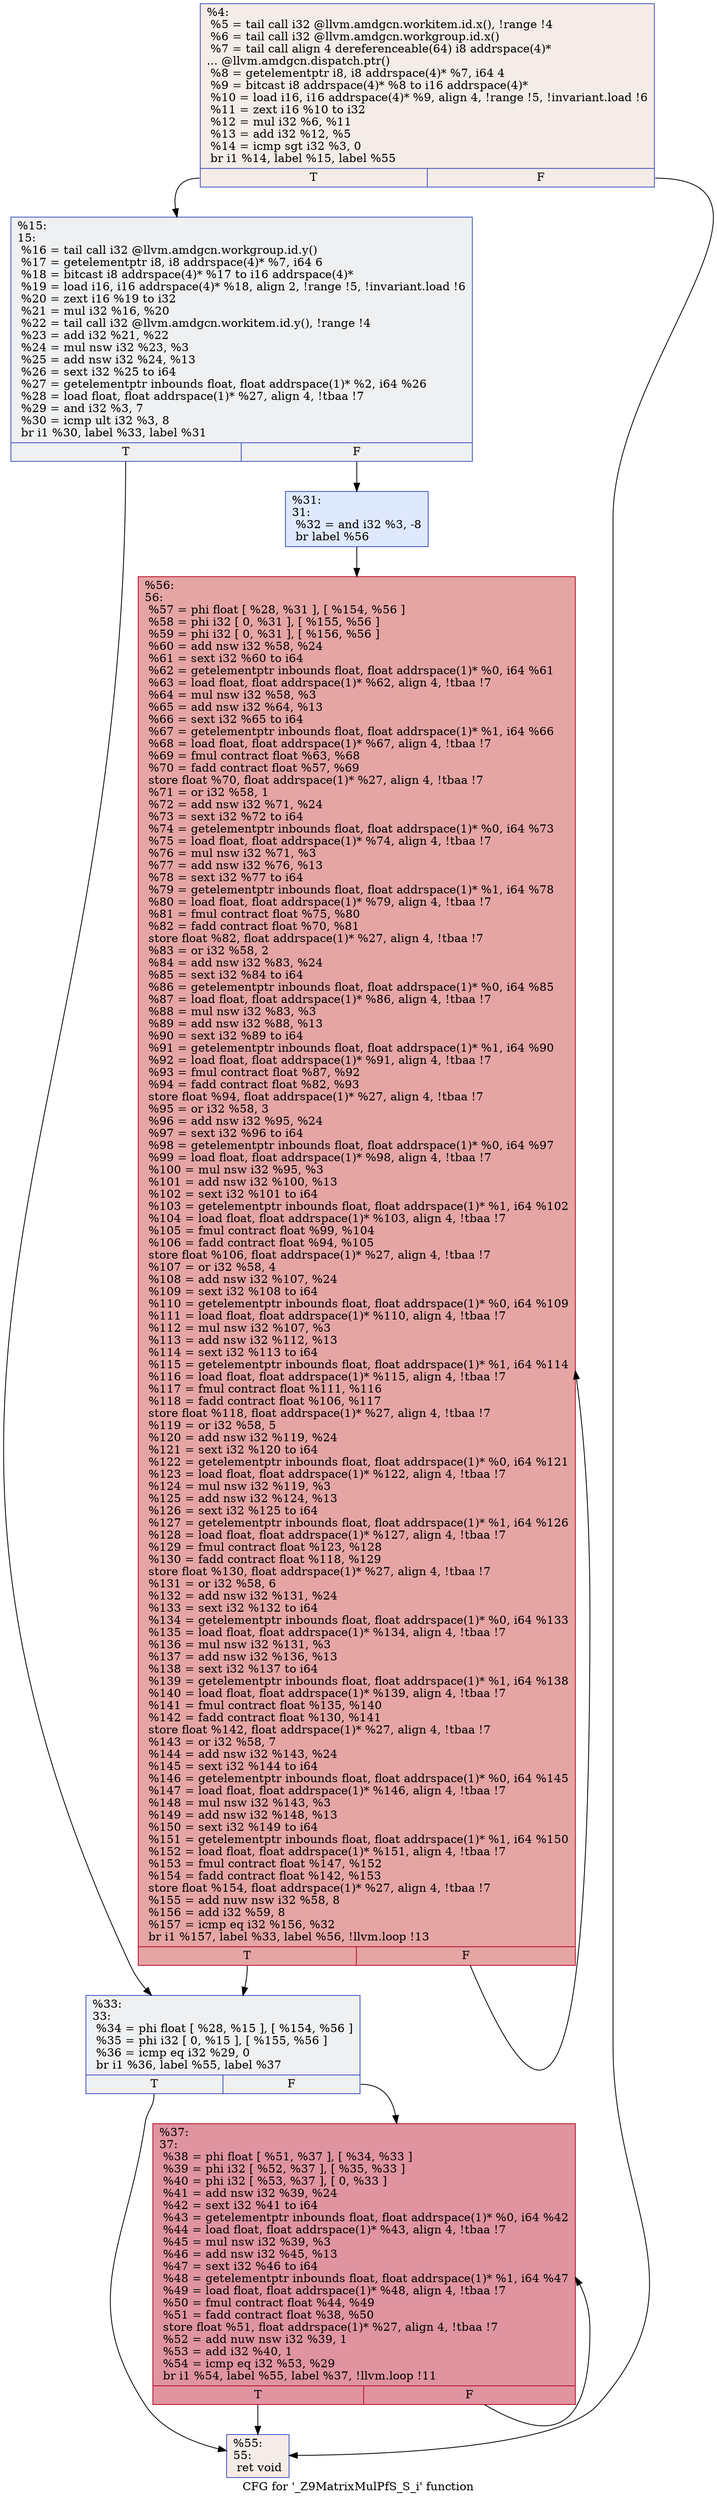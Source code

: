 digraph "CFG for '_Z9MatrixMulPfS_S_i' function" {
	label="CFG for '_Z9MatrixMulPfS_S_i' function";

	Node0x6089b00 [shape=record,color="#3d50c3ff", style=filled, fillcolor="#ead5c970",label="{%4:\l  %5 = tail call i32 @llvm.amdgcn.workitem.id.x(), !range !4\l  %6 = tail call i32 @llvm.amdgcn.workgroup.id.x()\l  %7 = tail call align 4 dereferenceable(64) i8 addrspace(4)*\l... @llvm.amdgcn.dispatch.ptr()\l  %8 = getelementptr i8, i8 addrspace(4)* %7, i64 4\l  %9 = bitcast i8 addrspace(4)* %8 to i16 addrspace(4)*\l  %10 = load i16, i16 addrspace(4)* %9, align 4, !range !5, !invariant.load !6\l  %11 = zext i16 %10 to i32\l  %12 = mul i32 %6, %11\l  %13 = add i32 %12, %5\l  %14 = icmp sgt i32 %3, 0\l  br i1 %14, label %15, label %55\l|{<s0>T|<s1>F}}"];
	Node0x6089b00:s0 -> Node0x6089b50;
	Node0x6089b00:s1 -> Node0x608ba90;
	Node0x6089b50 [shape=record,color="#3d50c3ff", style=filled, fillcolor="#d9dce170",label="{%15:\l15:                                               \l  %16 = tail call i32 @llvm.amdgcn.workgroup.id.y()\l  %17 = getelementptr i8, i8 addrspace(4)* %7, i64 6\l  %18 = bitcast i8 addrspace(4)* %17 to i16 addrspace(4)*\l  %19 = load i16, i16 addrspace(4)* %18, align 2, !range !5, !invariant.load !6\l  %20 = zext i16 %19 to i32\l  %21 = mul i32 %16, %20\l  %22 = tail call i32 @llvm.amdgcn.workitem.id.y(), !range !4\l  %23 = add i32 %21, %22\l  %24 = mul nsw i32 %23, %3\l  %25 = add nsw i32 %24, %13\l  %26 = sext i32 %25 to i64\l  %27 = getelementptr inbounds float, float addrspace(1)* %2, i64 %26\l  %28 = load float, float addrspace(1)* %27, align 4, !tbaa !7\l  %29 = and i32 %3, 7\l  %30 = icmp ult i32 %3, 8\l  br i1 %30, label %33, label %31\l|{<s0>T|<s1>F}}"];
	Node0x6089b50:s0 -> Node0x608db40;
	Node0x6089b50:s1 -> Node0x608dbd0;
	Node0x608dbd0 [shape=record,color="#3d50c3ff", style=filled, fillcolor="#b5cdfa70",label="{%31:\l31:                                               \l  %32 = and i32 %3, -8\l  br label %56\l}"];
	Node0x608dbd0 -> Node0x608bd70;
	Node0x608db40 [shape=record,color="#3d50c3ff", style=filled, fillcolor="#d9dce170",label="{%33:\l33:                                               \l  %34 = phi float [ %28, %15 ], [ %154, %56 ]\l  %35 = phi i32 [ 0, %15 ], [ %155, %56 ]\l  %36 = icmp eq i32 %29, 0\l  br i1 %36, label %55, label %37\l|{<s0>T|<s1>F}}"];
	Node0x608db40:s0 -> Node0x608ba90;
	Node0x608db40:s1 -> Node0x608e240;
	Node0x608e240 [shape=record,color="#b70d28ff", style=filled, fillcolor="#b70d2870",label="{%37:\l37:                                               \l  %38 = phi float [ %51, %37 ], [ %34, %33 ]\l  %39 = phi i32 [ %52, %37 ], [ %35, %33 ]\l  %40 = phi i32 [ %53, %37 ], [ 0, %33 ]\l  %41 = add nsw i32 %39, %24\l  %42 = sext i32 %41 to i64\l  %43 = getelementptr inbounds float, float addrspace(1)* %0, i64 %42\l  %44 = load float, float addrspace(1)* %43, align 4, !tbaa !7\l  %45 = mul nsw i32 %39, %3\l  %46 = add nsw i32 %45, %13\l  %47 = sext i32 %46 to i64\l  %48 = getelementptr inbounds float, float addrspace(1)* %1, i64 %47\l  %49 = load float, float addrspace(1)* %48, align 4, !tbaa !7\l  %50 = fmul contract float %44, %49\l  %51 = fadd contract float %38, %50\l  store float %51, float addrspace(1)* %27, align 4, !tbaa !7\l  %52 = add nuw nsw i32 %39, 1\l  %53 = add i32 %40, 1\l  %54 = icmp eq i32 %53, %29\l  br i1 %54, label %55, label %37, !llvm.loop !11\l|{<s0>T|<s1>F}}"];
	Node0x608e240:s0 -> Node0x608ba90;
	Node0x608e240:s1 -> Node0x608e240;
	Node0x608ba90 [shape=record,color="#3d50c3ff", style=filled, fillcolor="#ead5c970",label="{%55:\l55:                                               \l  ret void\l}"];
	Node0x608bd70 [shape=record,color="#b70d28ff", style=filled, fillcolor="#c5333470",label="{%56:\l56:                                               \l  %57 = phi float [ %28, %31 ], [ %154, %56 ]\l  %58 = phi i32 [ 0, %31 ], [ %155, %56 ]\l  %59 = phi i32 [ 0, %31 ], [ %156, %56 ]\l  %60 = add nsw i32 %58, %24\l  %61 = sext i32 %60 to i64\l  %62 = getelementptr inbounds float, float addrspace(1)* %0, i64 %61\l  %63 = load float, float addrspace(1)* %62, align 4, !tbaa !7\l  %64 = mul nsw i32 %58, %3\l  %65 = add nsw i32 %64, %13\l  %66 = sext i32 %65 to i64\l  %67 = getelementptr inbounds float, float addrspace(1)* %1, i64 %66\l  %68 = load float, float addrspace(1)* %67, align 4, !tbaa !7\l  %69 = fmul contract float %63, %68\l  %70 = fadd contract float %57, %69\l  store float %70, float addrspace(1)* %27, align 4, !tbaa !7\l  %71 = or i32 %58, 1\l  %72 = add nsw i32 %71, %24\l  %73 = sext i32 %72 to i64\l  %74 = getelementptr inbounds float, float addrspace(1)* %0, i64 %73\l  %75 = load float, float addrspace(1)* %74, align 4, !tbaa !7\l  %76 = mul nsw i32 %71, %3\l  %77 = add nsw i32 %76, %13\l  %78 = sext i32 %77 to i64\l  %79 = getelementptr inbounds float, float addrspace(1)* %1, i64 %78\l  %80 = load float, float addrspace(1)* %79, align 4, !tbaa !7\l  %81 = fmul contract float %75, %80\l  %82 = fadd contract float %70, %81\l  store float %82, float addrspace(1)* %27, align 4, !tbaa !7\l  %83 = or i32 %58, 2\l  %84 = add nsw i32 %83, %24\l  %85 = sext i32 %84 to i64\l  %86 = getelementptr inbounds float, float addrspace(1)* %0, i64 %85\l  %87 = load float, float addrspace(1)* %86, align 4, !tbaa !7\l  %88 = mul nsw i32 %83, %3\l  %89 = add nsw i32 %88, %13\l  %90 = sext i32 %89 to i64\l  %91 = getelementptr inbounds float, float addrspace(1)* %1, i64 %90\l  %92 = load float, float addrspace(1)* %91, align 4, !tbaa !7\l  %93 = fmul contract float %87, %92\l  %94 = fadd contract float %82, %93\l  store float %94, float addrspace(1)* %27, align 4, !tbaa !7\l  %95 = or i32 %58, 3\l  %96 = add nsw i32 %95, %24\l  %97 = sext i32 %96 to i64\l  %98 = getelementptr inbounds float, float addrspace(1)* %0, i64 %97\l  %99 = load float, float addrspace(1)* %98, align 4, !tbaa !7\l  %100 = mul nsw i32 %95, %3\l  %101 = add nsw i32 %100, %13\l  %102 = sext i32 %101 to i64\l  %103 = getelementptr inbounds float, float addrspace(1)* %1, i64 %102\l  %104 = load float, float addrspace(1)* %103, align 4, !tbaa !7\l  %105 = fmul contract float %99, %104\l  %106 = fadd contract float %94, %105\l  store float %106, float addrspace(1)* %27, align 4, !tbaa !7\l  %107 = or i32 %58, 4\l  %108 = add nsw i32 %107, %24\l  %109 = sext i32 %108 to i64\l  %110 = getelementptr inbounds float, float addrspace(1)* %0, i64 %109\l  %111 = load float, float addrspace(1)* %110, align 4, !tbaa !7\l  %112 = mul nsw i32 %107, %3\l  %113 = add nsw i32 %112, %13\l  %114 = sext i32 %113 to i64\l  %115 = getelementptr inbounds float, float addrspace(1)* %1, i64 %114\l  %116 = load float, float addrspace(1)* %115, align 4, !tbaa !7\l  %117 = fmul contract float %111, %116\l  %118 = fadd contract float %106, %117\l  store float %118, float addrspace(1)* %27, align 4, !tbaa !7\l  %119 = or i32 %58, 5\l  %120 = add nsw i32 %119, %24\l  %121 = sext i32 %120 to i64\l  %122 = getelementptr inbounds float, float addrspace(1)* %0, i64 %121\l  %123 = load float, float addrspace(1)* %122, align 4, !tbaa !7\l  %124 = mul nsw i32 %119, %3\l  %125 = add nsw i32 %124, %13\l  %126 = sext i32 %125 to i64\l  %127 = getelementptr inbounds float, float addrspace(1)* %1, i64 %126\l  %128 = load float, float addrspace(1)* %127, align 4, !tbaa !7\l  %129 = fmul contract float %123, %128\l  %130 = fadd contract float %118, %129\l  store float %130, float addrspace(1)* %27, align 4, !tbaa !7\l  %131 = or i32 %58, 6\l  %132 = add nsw i32 %131, %24\l  %133 = sext i32 %132 to i64\l  %134 = getelementptr inbounds float, float addrspace(1)* %0, i64 %133\l  %135 = load float, float addrspace(1)* %134, align 4, !tbaa !7\l  %136 = mul nsw i32 %131, %3\l  %137 = add nsw i32 %136, %13\l  %138 = sext i32 %137 to i64\l  %139 = getelementptr inbounds float, float addrspace(1)* %1, i64 %138\l  %140 = load float, float addrspace(1)* %139, align 4, !tbaa !7\l  %141 = fmul contract float %135, %140\l  %142 = fadd contract float %130, %141\l  store float %142, float addrspace(1)* %27, align 4, !tbaa !7\l  %143 = or i32 %58, 7\l  %144 = add nsw i32 %143, %24\l  %145 = sext i32 %144 to i64\l  %146 = getelementptr inbounds float, float addrspace(1)* %0, i64 %145\l  %147 = load float, float addrspace(1)* %146, align 4, !tbaa !7\l  %148 = mul nsw i32 %143, %3\l  %149 = add nsw i32 %148, %13\l  %150 = sext i32 %149 to i64\l  %151 = getelementptr inbounds float, float addrspace(1)* %1, i64 %150\l  %152 = load float, float addrspace(1)* %151, align 4, !tbaa !7\l  %153 = fmul contract float %147, %152\l  %154 = fadd contract float %142, %153\l  store float %154, float addrspace(1)* %27, align 4, !tbaa !7\l  %155 = add nuw nsw i32 %58, 8\l  %156 = add i32 %59, 8\l  %157 = icmp eq i32 %156, %32\l  br i1 %157, label %33, label %56, !llvm.loop !13\l|{<s0>T|<s1>F}}"];
	Node0x608bd70:s0 -> Node0x608db40;
	Node0x608bd70:s1 -> Node0x608bd70;
}
